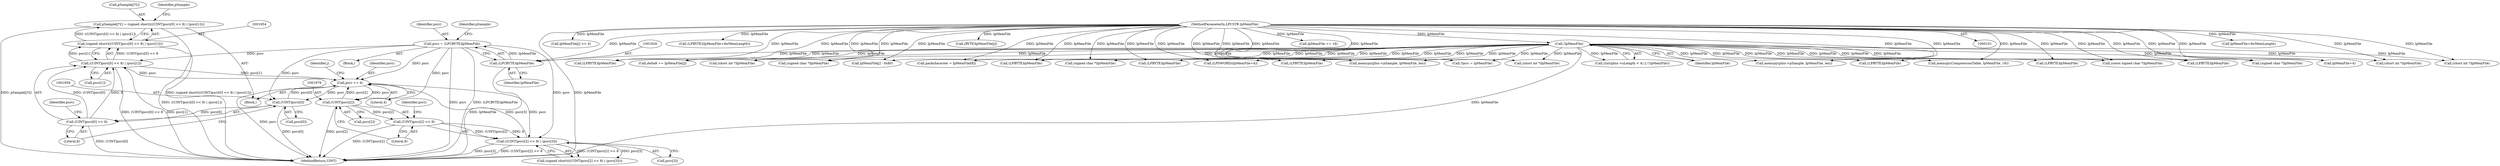 digraph "0_gstreamer_bc2cdd57d549ab3ba59782e9b395d0cd683fd3ac@pointer" {
"1001947" [label="(Call,pSample[j*2] = (signed short)(((UINT)psrc[0] << 8) | (psrc[1])))"];
"1001953" [label="(Call,(signed short)(((UINT)psrc[0] << 8) | (psrc[1])))"];
"1001955" [label="(Call,((UINT)psrc[0] << 8) | (psrc[1]))"];
"1001956" [label="(Call,(UINT)psrc[0] << 8)"];
"1001957" [label="(Call,(UINT)psrc[0])"];
"1001923" [label="(Call,psrc = (LPCBYTE)lpMemFile)"];
"1001925" [label="(Call,(LPCBYTE)lpMemFile)"];
"1000131" [label="(Call,!lpMemFile)"];
"1000104" [label="(MethodParameterIn,LPCSTR lpMemFile)"];
"1001987" [label="(Call,psrc += 4)"];
"1001978" [label="(Call,(UINT)psrc[2])"];
"1001976" [label="(Call,((UINT)psrc[2] << 8) | (psrc[3]))"];
"1001977" [label="(Call,(UINT)psrc[2] << 8)"];
"1001978" [label="(Call,(UINT)psrc[2])"];
"1001017" [label="(Call,(LPBYTE)lpMemFile)"];
"1001957" [label="(Call,(UINT)psrc[0])"];
"1001985" [label="(Identifier,psrc)"];
"1001989" [label="(Literal,4)"];
"1001947" [label="(Call,pSample[j*2] = (signed short)(((UINT)psrc[0] << 8) | (psrc[1])))"];
"1001953" [label="(Call,(signed short)(((UINT)psrc[0] << 8) | (psrc[1])))"];
"1000539" [label="(Call,(signed char *)lpMemFile)"];
"1001201" [label="(Call,lpMemFile+4)"];
"1001510" [label="(Call,lpMemFile+dwMemLength)"];
"1000846" [label="(Call,(short int *)lpMemFile)"];
"1000104" [label="(MethodParameterIn,LPCSTR lpMemFile)"];
"1001108" [label="(Call,(short int *)lpMemFile)"];
"1001977" [label="(Call,(UINT)psrc[2] << 8)"];
"1001924" [label="(Identifier,psrc)"];
"1000357" [label="(Call,lpMemFile[j] >> 4)"];
"1001337" [label="(Call,(LPBYTE)lpMemFile)"];
"1001948" [label="(Call,pSample[j*2])"];
"1001178" [label="(Call,*psrc = lpMemFile)"];
"1001925" [label="(Call,(LPCBYTE)lpMemFile)"];
"1001959" [label="(Call,psrc[0])"];
"1001508" [label="(Call,(LPBYTE)(lpMemFile+dwMemLength))"];
"1000468" [label="(Call,memcpy(pIns->pSample, lpMemFile, len))"];
"1000316" [label="(Call,memcpy(CompressionTable, lpMemFile, 16))"];
"1000123" [label="(Call,((int)pIns->nLength < 4) || (!lpMemFile))"];
"1001740" [label="(Call,(LPBYTE)lpMemFile)"];
"1002047" [label="(MethodReturn,UINT)"];
"1001956" [label="(Call,(UINT)psrc[0] << 8)"];
"1001987" [label="(Call,psrc += 4)"];
"1000267" [label="(Call,(const signed char *)lpMemFile)"];
"1001923" [label="(Call,psrc = (LPCBYTE)lpMemFile)"];
"1000974" [label="(Call,(LPBYTE)lpMemFile)"];
"1000347" [label="(Call,(BYTE)lpMemFile[j])"];
"1001968" [label="(Identifier,pSample)"];
"1001974" [label="(Call,(signed short)(((UINT)psrc[2] << 8) | (psrc[3])))"];
"1001274" [label="(Call,delta8 += lpMemFile[j])"];
"1000422" [label="(Call,(short int *)lpMemFile)"];
"1000731" [label="(Call,(signed char *)lpMemFile)"];
"1001963" [label="(Call,psrc[1])"];
"1001983" [label="(Literal,8)"];
"1001984" [label="(Call,psrc[3])"];
"1001927" [label="(Identifier,lpMemFile)"];
"1001945" [label="(Identifier,j)"];
"1001930" [label="(Identifier,pSample)"];
"1000240" [label="(Call,lpMemFile[j] - 0x80)"];
"1001182" [label="(Call,packcharacter = lpMemFile[8])"];
"1001567" [label="(Call,(LPBYTE)lpMemFile)"];
"1001980" [label="(Call,psrc[2])"];
"1000645" [label="(Call,(signed char *)lpMemFile)"];
"1001976" [label="(Call,((UINT)psrc[2] << 8) | (psrc[3]))"];
"1001988" [label="(Identifier,psrc)"];
"1001946" [label="(Block,)"];
"1001905" [label="(Block,)"];
"1001962" [label="(Literal,8)"];
"1001502" [label="(Call,(LPBYTE)lpMemFile)"];
"1000320" [label="(Call,lpMemFile += 16)"];
"1001199" [label="(Call,(LPDWORD)(lpMemFile+4))"];
"1000132" [label="(Identifier,lpMemFile)"];
"1002011" [label="(Call,memcpy(pIns->pSample, lpMemFile, len))"];
"1001964" [label="(Identifier,psrc)"];
"1000594" [label="(Call,(short int *)lpMemFile)"];
"1000959" [label="(Call,(LPBYTE)lpMemFile)"];
"1001955" [label="(Call,((UINT)psrc[0] << 8) | (psrc[1]))"];
"1000131" [label="(Call,!lpMemFile)"];
"1001947" -> "1001946"  [label="AST: "];
"1001947" -> "1001953"  [label="CFG: "];
"1001948" -> "1001947"  [label="AST: "];
"1001953" -> "1001947"  [label="AST: "];
"1001968" -> "1001947"  [label="CFG: "];
"1001947" -> "1002047"  [label="DDG: (signed short)(((UINT)psrc[0] << 8) | (psrc[1]))"];
"1001947" -> "1002047"  [label="DDG: pSample[j*2]"];
"1001953" -> "1001947"  [label="DDG: ((UINT)psrc[0] << 8) | (psrc[1])"];
"1001953" -> "1001955"  [label="CFG: "];
"1001954" -> "1001953"  [label="AST: "];
"1001955" -> "1001953"  [label="AST: "];
"1001953" -> "1002047"  [label="DDG: ((UINT)psrc[0] << 8) | (psrc[1])"];
"1001955" -> "1001953"  [label="DDG: (UINT)psrc[0] << 8"];
"1001955" -> "1001953"  [label="DDG: psrc[1]"];
"1001955" -> "1001963"  [label="CFG: "];
"1001956" -> "1001955"  [label="AST: "];
"1001963" -> "1001955"  [label="AST: "];
"1001955" -> "1002047"  [label="DDG: psrc[1]"];
"1001955" -> "1002047"  [label="DDG: (UINT)psrc[0] << 8"];
"1001956" -> "1001955"  [label="DDG: (UINT)psrc[0]"];
"1001956" -> "1001955"  [label="DDG: 8"];
"1001987" -> "1001955"  [label="DDG: psrc"];
"1001923" -> "1001955"  [label="DDG: psrc"];
"1001955" -> "1001987"  [label="DDG: psrc[1]"];
"1001956" -> "1001962"  [label="CFG: "];
"1001957" -> "1001956"  [label="AST: "];
"1001962" -> "1001956"  [label="AST: "];
"1001964" -> "1001956"  [label="CFG: "];
"1001956" -> "1002047"  [label="DDG: (UINT)psrc[0]"];
"1001957" -> "1001956"  [label="DDG: psrc[0]"];
"1001957" -> "1001959"  [label="CFG: "];
"1001958" -> "1001957"  [label="AST: "];
"1001959" -> "1001957"  [label="AST: "];
"1001962" -> "1001957"  [label="CFG: "];
"1001957" -> "1002047"  [label="DDG: psrc[0]"];
"1001923" -> "1001957"  [label="DDG: psrc"];
"1001987" -> "1001957"  [label="DDG: psrc"];
"1001957" -> "1001987"  [label="DDG: psrc[0]"];
"1001923" -> "1001905"  [label="AST: "];
"1001923" -> "1001925"  [label="CFG: "];
"1001924" -> "1001923"  [label="AST: "];
"1001925" -> "1001923"  [label="AST: "];
"1001930" -> "1001923"  [label="CFG: "];
"1001923" -> "1002047"  [label="DDG: psrc"];
"1001923" -> "1002047"  [label="DDG: (LPCBYTE)lpMemFile"];
"1001925" -> "1001923"  [label="DDG: lpMemFile"];
"1001923" -> "1001978"  [label="DDG: psrc"];
"1001923" -> "1001976"  [label="DDG: psrc"];
"1001923" -> "1001987"  [label="DDG: psrc"];
"1001925" -> "1001927"  [label="CFG: "];
"1001926" -> "1001925"  [label="AST: "];
"1001927" -> "1001925"  [label="AST: "];
"1001925" -> "1002047"  [label="DDG: lpMemFile"];
"1000131" -> "1001925"  [label="DDG: lpMemFile"];
"1000104" -> "1001925"  [label="DDG: lpMemFile"];
"1000131" -> "1000123"  [label="AST: "];
"1000131" -> "1000132"  [label="CFG: "];
"1000132" -> "1000131"  [label="AST: "];
"1000123" -> "1000131"  [label="CFG: "];
"1000131" -> "1002047"  [label="DDG: lpMemFile"];
"1000131" -> "1000123"  [label="DDG: lpMemFile"];
"1000104" -> "1000131"  [label="DDG: lpMemFile"];
"1000131" -> "1000240"  [label="DDG: lpMemFile"];
"1000131" -> "1000267"  [label="DDG: lpMemFile"];
"1000131" -> "1000316"  [label="DDG: lpMemFile"];
"1000131" -> "1000422"  [label="DDG: lpMemFile"];
"1000131" -> "1000468"  [label="DDG: lpMemFile"];
"1000131" -> "1000539"  [label="DDG: lpMemFile"];
"1000131" -> "1000594"  [label="DDG: lpMemFile"];
"1000131" -> "1000645"  [label="DDG: lpMemFile"];
"1000131" -> "1000731"  [label="DDG: lpMemFile"];
"1000131" -> "1000846"  [label="DDG: lpMemFile"];
"1000131" -> "1000959"  [label="DDG: lpMemFile"];
"1000131" -> "1000974"  [label="DDG: lpMemFile"];
"1000131" -> "1001017"  [label="DDG: lpMemFile"];
"1000131" -> "1001108"  [label="DDG: lpMemFile"];
"1000131" -> "1001178"  [label="DDG: lpMemFile"];
"1000131" -> "1001182"  [label="DDG: lpMemFile"];
"1000131" -> "1001199"  [label="DDG: lpMemFile"];
"1000131" -> "1001201"  [label="DDG: lpMemFile"];
"1000131" -> "1001274"  [label="DDG: lpMemFile"];
"1000131" -> "1001337"  [label="DDG: lpMemFile"];
"1000131" -> "1001502"  [label="DDG: lpMemFile"];
"1000131" -> "1001567"  [label="DDG: lpMemFile"];
"1000131" -> "1001740"  [label="DDG: lpMemFile"];
"1000131" -> "1002011"  [label="DDG: lpMemFile"];
"1000104" -> "1000101"  [label="AST: "];
"1000104" -> "1002047"  [label="DDG: lpMemFile"];
"1000104" -> "1000240"  [label="DDG: lpMemFile"];
"1000104" -> "1000267"  [label="DDG: lpMemFile"];
"1000104" -> "1000316"  [label="DDG: lpMemFile"];
"1000104" -> "1000320"  [label="DDG: lpMemFile"];
"1000104" -> "1000347"  [label="DDG: lpMemFile"];
"1000104" -> "1000357"  [label="DDG: lpMemFile"];
"1000104" -> "1000422"  [label="DDG: lpMemFile"];
"1000104" -> "1000468"  [label="DDG: lpMemFile"];
"1000104" -> "1000539"  [label="DDG: lpMemFile"];
"1000104" -> "1000594"  [label="DDG: lpMemFile"];
"1000104" -> "1000645"  [label="DDG: lpMemFile"];
"1000104" -> "1000731"  [label="DDG: lpMemFile"];
"1000104" -> "1000846"  [label="DDG: lpMemFile"];
"1000104" -> "1000959"  [label="DDG: lpMemFile"];
"1000104" -> "1000974"  [label="DDG: lpMemFile"];
"1000104" -> "1001017"  [label="DDG: lpMemFile"];
"1000104" -> "1001108"  [label="DDG: lpMemFile"];
"1000104" -> "1001178"  [label="DDG: lpMemFile"];
"1000104" -> "1001182"  [label="DDG: lpMemFile"];
"1000104" -> "1001199"  [label="DDG: lpMemFile"];
"1000104" -> "1001201"  [label="DDG: lpMemFile"];
"1000104" -> "1001274"  [label="DDG: lpMemFile"];
"1000104" -> "1001337"  [label="DDG: lpMemFile"];
"1000104" -> "1001502"  [label="DDG: lpMemFile"];
"1000104" -> "1001508"  [label="DDG: lpMemFile"];
"1000104" -> "1001510"  [label="DDG: lpMemFile"];
"1000104" -> "1001567"  [label="DDG: lpMemFile"];
"1000104" -> "1001740"  [label="DDG: lpMemFile"];
"1000104" -> "1002011"  [label="DDG: lpMemFile"];
"1001987" -> "1001946"  [label="AST: "];
"1001987" -> "1001989"  [label="CFG: "];
"1001988" -> "1001987"  [label="AST: "];
"1001989" -> "1001987"  [label="AST: "];
"1001945" -> "1001987"  [label="CFG: "];
"1001987" -> "1002047"  [label="DDG: psrc"];
"1001987" -> "1001978"  [label="DDG: psrc"];
"1001987" -> "1001976"  [label="DDG: psrc"];
"1001978" -> "1001987"  [label="DDG: psrc[2]"];
"1001976" -> "1001987"  [label="DDG: psrc[3]"];
"1001978" -> "1001977"  [label="AST: "];
"1001978" -> "1001980"  [label="CFG: "];
"1001979" -> "1001978"  [label="AST: "];
"1001980" -> "1001978"  [label="AST: "];
"1001983" -> "1001978"  [label="CFG: "];
"1001978" -> "1002047"  [label="DDG: psrc[2]"];
"1001978" -> "1001977"  [label="DDG: psrc[2]"];
"1001976" -> "1001974"  [label="AST: "];
"1001976" -> "1001984"  [label="CFG: "];
"1001977" -> "1001976"  [label="AST: "];
"1001984" -> "1001976"  [label="AST: "];
"1001974" -> "1001976"  [label="CFG: "];
"1001976" -> "1002047"  [label="DDG: (UINT)psrc[2] << 8"];
"1001976" -> "1002047"  [label="DDG: psrc[3]"];
"1001976" -> "1001974"  [label="DDG: (UINT)psrc[2] << 8"];
"1001976" -> "1001974"  [label="DDG: psrc[3]"];
"1001977" -> "1001976"  [label="DDG: (UINT)psrc[2]"];
"1001977" -> "1001976"  [label="DDG: 8"];
"1001977" -> "1001983"  [label="CFG: "];
"1001983" -> "1001977"  [label="AST: "];
"1001985" -> "1001977"  [label="CFG: "];
"1001977" -> "1002047"  [label="DDG: (UINT)psrc[2]"];
}
